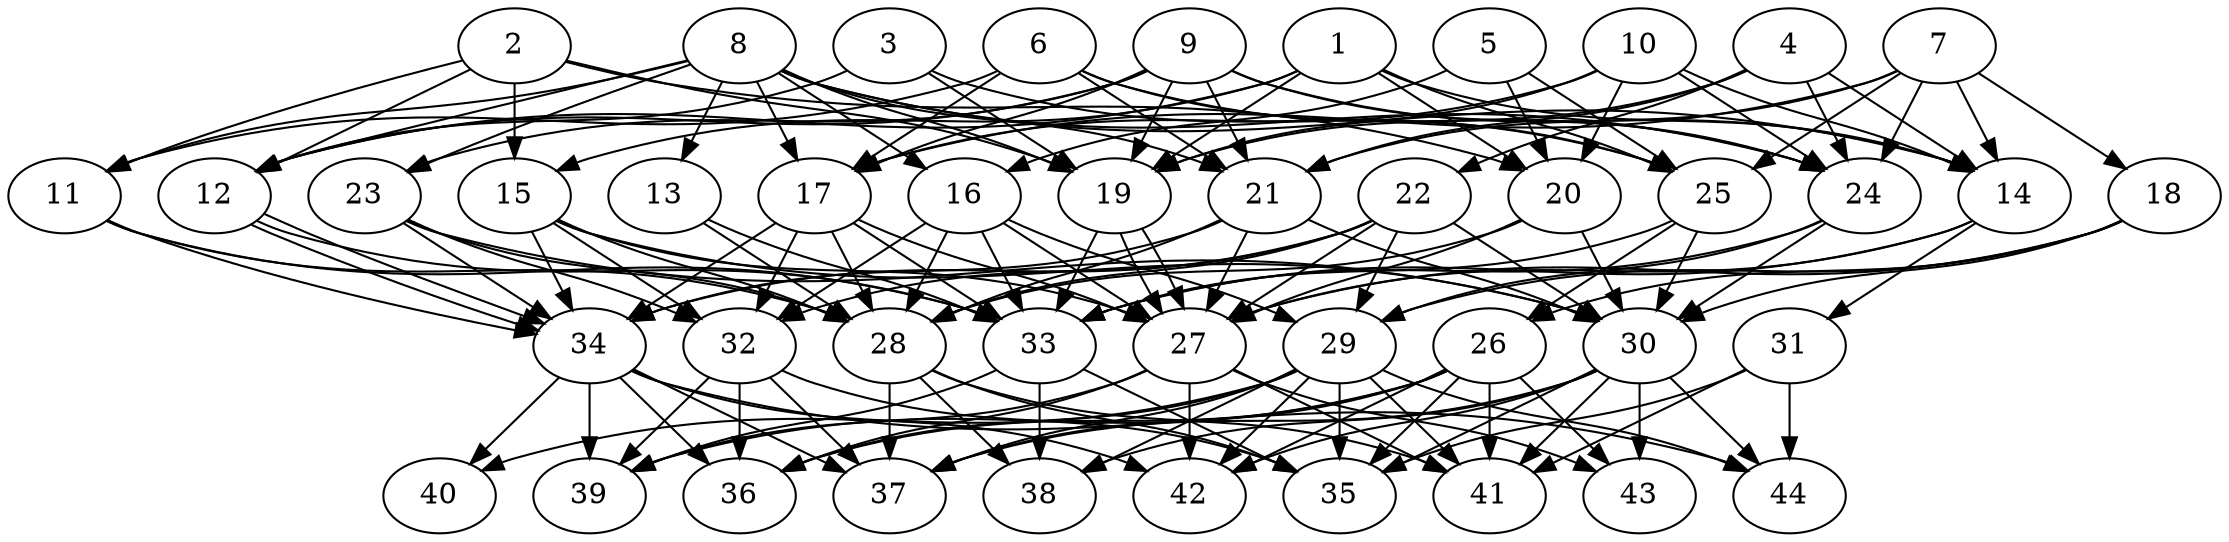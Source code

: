 // DAG (tier=3-complex, mode=compute, n=44, ccr=0.476, fat=0.719, density=0.694, regular=0.214, jump=0.269, mindata=1048576, maxdata=16777216)
// DAG automatically generated by daggen at Sun Aug 24 16:33:34 2025
// /home/ermia/Project/Environments/daggen/bin/daggen --dot --ccr 0.476 --fat 0.719 --regular 0.214 --density 0.694 --jump 0.269 --mindata 1048576 --maxdata 16777216 -n 44 
digraph G {
  1 [size="68649958870592640", alpha="0.02", expect_size="34324979435296320"]
  1 -> 12 [size ="1326917806456832"]
  1 -> 14 [size ="1326917806456832"]
  1 -> 15 [size ="1326917806456832"]
  1 -> 19 [size ="1326917806456832"]
  1 -> 20 [size ="1326917806456832"]
  1 -> 25 [size ="1326917806456832"]
  2 [size="2216264639286927104", alpha="0.14", expect_size="1108132319643463552"]
  2 -> 11 [size ="1372028317728768"]
  2 -> 12 [size ="1372028317728768"]
  2 -> 15 [size ="1372028317728768"]
  2 -> 19 [size ="1372028317728768"]
  2 -> 20 [size ="1372028317728768"]
  3 [size="120030009977511856", alpha="0.17", expect_size="60015004988755928"]
  3 -> 12 [size ="2102888876736512"]
  3 -> 19 [size ="2102888876736512"]
  3 -> 25 [size ="2102888876736512"]
  4 [size="3593523229364204863488", alpha="0.06", expect_size="1796761614682102431744"]
  4 -> 14 [size ="1876881951424512"]
  4 -> 19 [size ="1876881951424512"]
  4 -> 21 [size ="1876881951424512"]
  4 -> 22 [size ="1876881951424512"]
  4 -> 24 [size ="1876881951424512"]
  5 [size="7718279187400959", alpha="0.14", expect_size="3859139593700479"]
  5 -> 16 [size ="248157850042368"]
  5 -> 20 [size ="248157850042368"]
  5 -> 25 [size ="248157850042368"]
  6 [size="1496951724790753536", alpha="0.19", expect_size="748475862395376768"]
  6 -> 11 [size ="1146746738573312"]
  6 -> 17 [size ="1146746738573312"]
  6 -> 21 [size ="1146746738573312"]
  6 -> 24 [size ="1146746738573312"]
  6 -> 25 [size ="1146746738573312"]
  7 [size="17646430775095186", alpha="0.15", expect_size="8823215387547593"]
  7 -> 14 [size ="466714307330048"]
  7 -> 17 [size ="466714307330048"]
  7 -> 18 [size ="466714307330048"]
  7 -> 21 [size ="466714307330048"]
  7 -> 24 [size ="466714307330048"]
  7 -> 25 [size ="466714307330048"]
  8 [size="293059976493516", alpha="0.16", expect_size="146529988246758"]
  8 -> 11 [size ="26608337420288"]
  8 -> 12 [size ="26608337420288"]
  8 -> 13 [size ="26608337420288"]
  8 -> 14 [size ="26608337420288"]
  8 -> 16 [size ="26608337420288"]
  8 -> 17 [size ="26608337420288"]
  8 -> 19 [size ="26608337420288"]
  8 -> 21 [size ="26608337420288"]
  8 -> 23 [size ="26608337420288"]
  8 -> 24 [size ="26608337420288"]
  9 [size="2850183697986658238464", alpha="0.12", expect_size="1425091848993329119232"]
  9 -> 12 [size ="1608194434531328"]
  9 -> 14 [size ="1608194434531328"]
  9 -> 17 [size ="1608194434531328"]
  9 -> 19 [size ="1608194434531328"]
  9 -> 21 [size ="1608194434531328"]
  9 -> 23 [size ="1608194434531328"]
  9 -> 24 [size ="1608194434531328"]
  10 [size="36959175421965688", alpha="0.13", expect_size="18479587710982844"]
  10 -> 14 [size ="1048324685692928"]
  10 -> 17 [size ="1048324685692928"]
  10 -> 19 [size ="1048324685692928"]
  10 -> 20 [size ="1048324685692928"]
  10 -> 24 [size ="1048324685692928"]
  11 [size="808893808000232704", alpha="0.05", expect_size="404446904000116352"]
  11 -> 28 [size ="365518502494208"]
  11 -> 33 [size ="365518502494208"]
  11 -> 34 [size ="365518502494208"]
  12 [size="3293796113840078848000", alpha="0.03", expect_size="1646898056920039424000"]
  12 -> 33 [size ="1771010470707200"]
  12 -> 34 [size ="1771010470707200"]
  12 -> 34 [size ="1771010470707200"]
  13 [size="844590365175850205184", alpha="0.05", expect_size="422295182587925102592"]
  13 -> 28 [size ="714804704575488"]
  13 -> 33 [size ="714804704575488"]
  14 [size="400742681758753792", alpha="0.01", expect_size="200371340879376896"]
  14 -> 27 [size ="969769255698432"]
  14 -> 31 [size ="969769255698432"]
  14 -> 33 [size ="969769255698432"]
  15 [size="899826111375000731648", alpha="0.12", expect_size="449913055687500365824"]
  15 -> 27 [size ="745639742799872"]
  15 -> 28 [size ="745639742799872"]
  15 -> 30 [size ="745639742799872"]
  15 -> 32 [size ="745639742799872"]
  15 -> 34 [size ="745639742799872"]
  16 [size="36126002355520808", alpha="0.18", expect_size="18063001177760404"]
  16 -> 27 [size ="26968108040192"]
  16 -> 28 [size ="26968108040192"]
  16 -> 29 [size ="26968108040192"]
  16 -> 32 [size ="26968108040192"]
  16 -> 33 [size ="26968108040192"]
  17 [size="1067448129051456512", alpha="0.06", expect_size="533724064525728256"]
  17 -> 27 [size ="949313970634752"]
  17 -> 28 [size ="949313970634752"]
  17 -> 32 [size ="949313970634752"]
  17 -> 33 [size ="949313970634752"]
  17 -> 34 [size ="949313970634752"]
  18 [size="3385779406008367104", alpha="0.03", expect_size="1692889703004183552"]
  18 -> 26 [size ="1396381143007232"]
  18 -> 27 [size ="1396381143007232"]
  18 -> 29 [size ="1396381143007232"]
  18 -> 30 [size ="1396381143007232"]
  19 [size="709258814113601028096", alpha="0.08", expect_size="354629407056800514048"]
  19 -> 27 [size ="636248075010048"]
  19 -> 27 [size ="636248075010048"]
  19 -> 33 [size ="636248075010048"]
  20 [size="770300341644995592192", alpha="0.01", expect_size="385150170822497796096"]
  20 -> 27 [size ="672248818040832"]
  20 -> 28 [size ="672248818040832"]
  20 -> 30 [size ="672248818040832"]
  21 [size="122042831003992457216", alpha="0.18", expect_size="61021415501996228608"]
  21 -> 27 [size ="196833116684288"]
  21 -> 28 [size ="196833116684288"]
  21 -> 30 [size ="196833116684288"]
  21 -> 34 [size ="196833116684288"]
  22 [size="723652358734113024", alpha="0.19", expect_size="361826179367056512"]
  22 -> 27 [size ="459981140787200"]
  22 -> 28 [size ="459981140787200"]
  22 -> 29 [size ="459981140787200"]
  22 -> 30 [size ="459981140787200"]
  22 -> 32 [size ="459981140787200"]
  22 -> 34 [size ="459981140787200"]
  23 [size="27649507610623600", alpha="0.10", expect_size="13824753805311800"]
  23 -> 28 [size ="565839870820352"]
  23 -> 30 [size ="565839870820352"]
  23 -> 32 [size ="565839870820352"]
  23 -> 34 [size ="565839870820352"]
  24 [size="46313453596685893632", alpha="0.16", expect_size="23156726798342946816"]
  24 -> 29 [size ="103171900833792"]
  24 -> 30 [size ="103171900833792"]
  24 -> 33 [size ="103171900833792"]
  25 [size="116388108466879725568", alpha="0.00", expect_size="58194054233439862784"]
  25 -> 26 [size ="190705137876992"]
  25 -> 30 [size ="190705137876992"]
  25 -> 33 [size ="190705137876992"]
  26 [size="1499657851983938715648", alpha="0.03", expect_size="749828925991969357824"]
  26 -> 35 [size ="1048137141583872"]
  26 -> 36 [size ="1048137141583872"]
  26 -> 37 [size ="1048137141583872"]
  26 -> 39 [size ="1048137141583872"]
  26 -> 41 [size ="1048137141583872"]
  26 -> 42 [size ="1048137141583872"]
  26 -> 43 [size ="1048137141583872"]
  27 [size="712585562537304192", alpha="0.18", expect_size="356292781268652096"]
  27 -> 36 [size ="397762591981568"]
  27 -> 39 [size ="397762591981568"]
  27 -> 41 [size ="397762591981568"]
  27 -> 42 [size ="397762591981568"]
  27 -> 43 [size ="397762591981568"]
  28 [size="819857657069305856000", alpha="0.16", expect_size="409928828534652928000"]
  28 -> 35 [size ="700780956876800"]
  28 -> 37 [size ="700780956876800"]
  28 -> 38 [size ="700780956876800"]
  28 -> 41 [size ="700780956876800"]
  29 [size="664779066396647620608", alpha="0.18", expect_size="332389533198323810304"]
  29 -> 35 [size ="609361311301632"]
  29 -> 36 [size ="609361311301632"]
  29 -> 37 [size ="609361311301632"]
  29 -> 38 [size ="609361311301632"]
  29 -> 40 [size ="609361311301632"]
  29 -> 41 [size ="609361311301632"]
  29 -> 42 [size ="609361311301632"]
  29 -> 44 [size ="609361311301632"]
  30 [size="2255033806258347520", alpha="0.03", expect_size="1127516903129173760"]
  30 -> 35 [size ="1162098193203200"]
  30 -> 37 [size ="1162098193203200"]
  30 -> 38 [size ="1162098193203200"]
  30 -> 41 [size ="1162098193203200"]
  30 -> 42 [size ="1162098193203200"]
  30 -> 43 [size ="1162098193203200"]
  30 -> 44 [size ="1162098193203200"]
  31 [size="432192168952591232", alpha="0.10", expect_size="216096084476295616"]
  31 -> 35 [size ="301084597813248"]
  31 -> 41 [size ="301084597813248"]
  31 -> 44 [size ="301084597813248"]
  32 [size="235975594435791456", alpha="0.13", expect_size="117987797217895728"]
  32 -> 35 [size ="399613186015232"]
  32 -> 36 [size ="399613186015232"]
  32 -> 37 [size ="399613186015232"]
  32 -> 39 [size ="399613186015232"]
  33 [size="4431114392028839936000", alpha="0.13", expect_size="2215557196014419968000"]
  33 -> 35 [size ="2158234488012800"]
  33 -> 38 [size ="2158234488012800"]
  33 -> 39 [size ="2158234488012800"]
  34 [size="16787294726423526", alpha="0.14", expect_size="8393647363211763"]
  34 -> 36 [size ="318931151618048"]
  34 -> 37 [size ="318931151618048"]
  34 -> 39 [size ="318931151618048"]
  34 -> 40 [size ="318931151618048"]
  34 -> 42 [size ="318931151618048"]
  34 -> 44 [size ="318931151618048"]
  35 [size="296512526652771663872", alpha="0.18", expect_size="148256263326385831936"]
  36 [size="473583113895959068672", alpha="0.18", expect_size="236791556947979534336"]
  37 [size="37875277688061720", alpha="0.10", expect_size="18937638844030860"]
  38 [size="3690234181201904533504", alpha="0.05", expect_size="1845117090600952266752"]
  39 [size="74412807129678608", alpha="0.10", expect_size="37206403564839304"]
  40 [size="1442713373039451392", alpha="0.08", expect_size="721356686519725696"]
  41 [size="17022951637172742", alpha="0.14", expect_size="8511475818586371"]
  42 [size="969405423247425536000", alpha="0.18", expect_size="484702711623712768000"]
  43 [size="66224846290733236224", alpha="0.12", expect_size="33112423145366618112"]
  44 [size="1018351123955712000000", alpha="0.07", expect_size="509175561977856000000"]
}